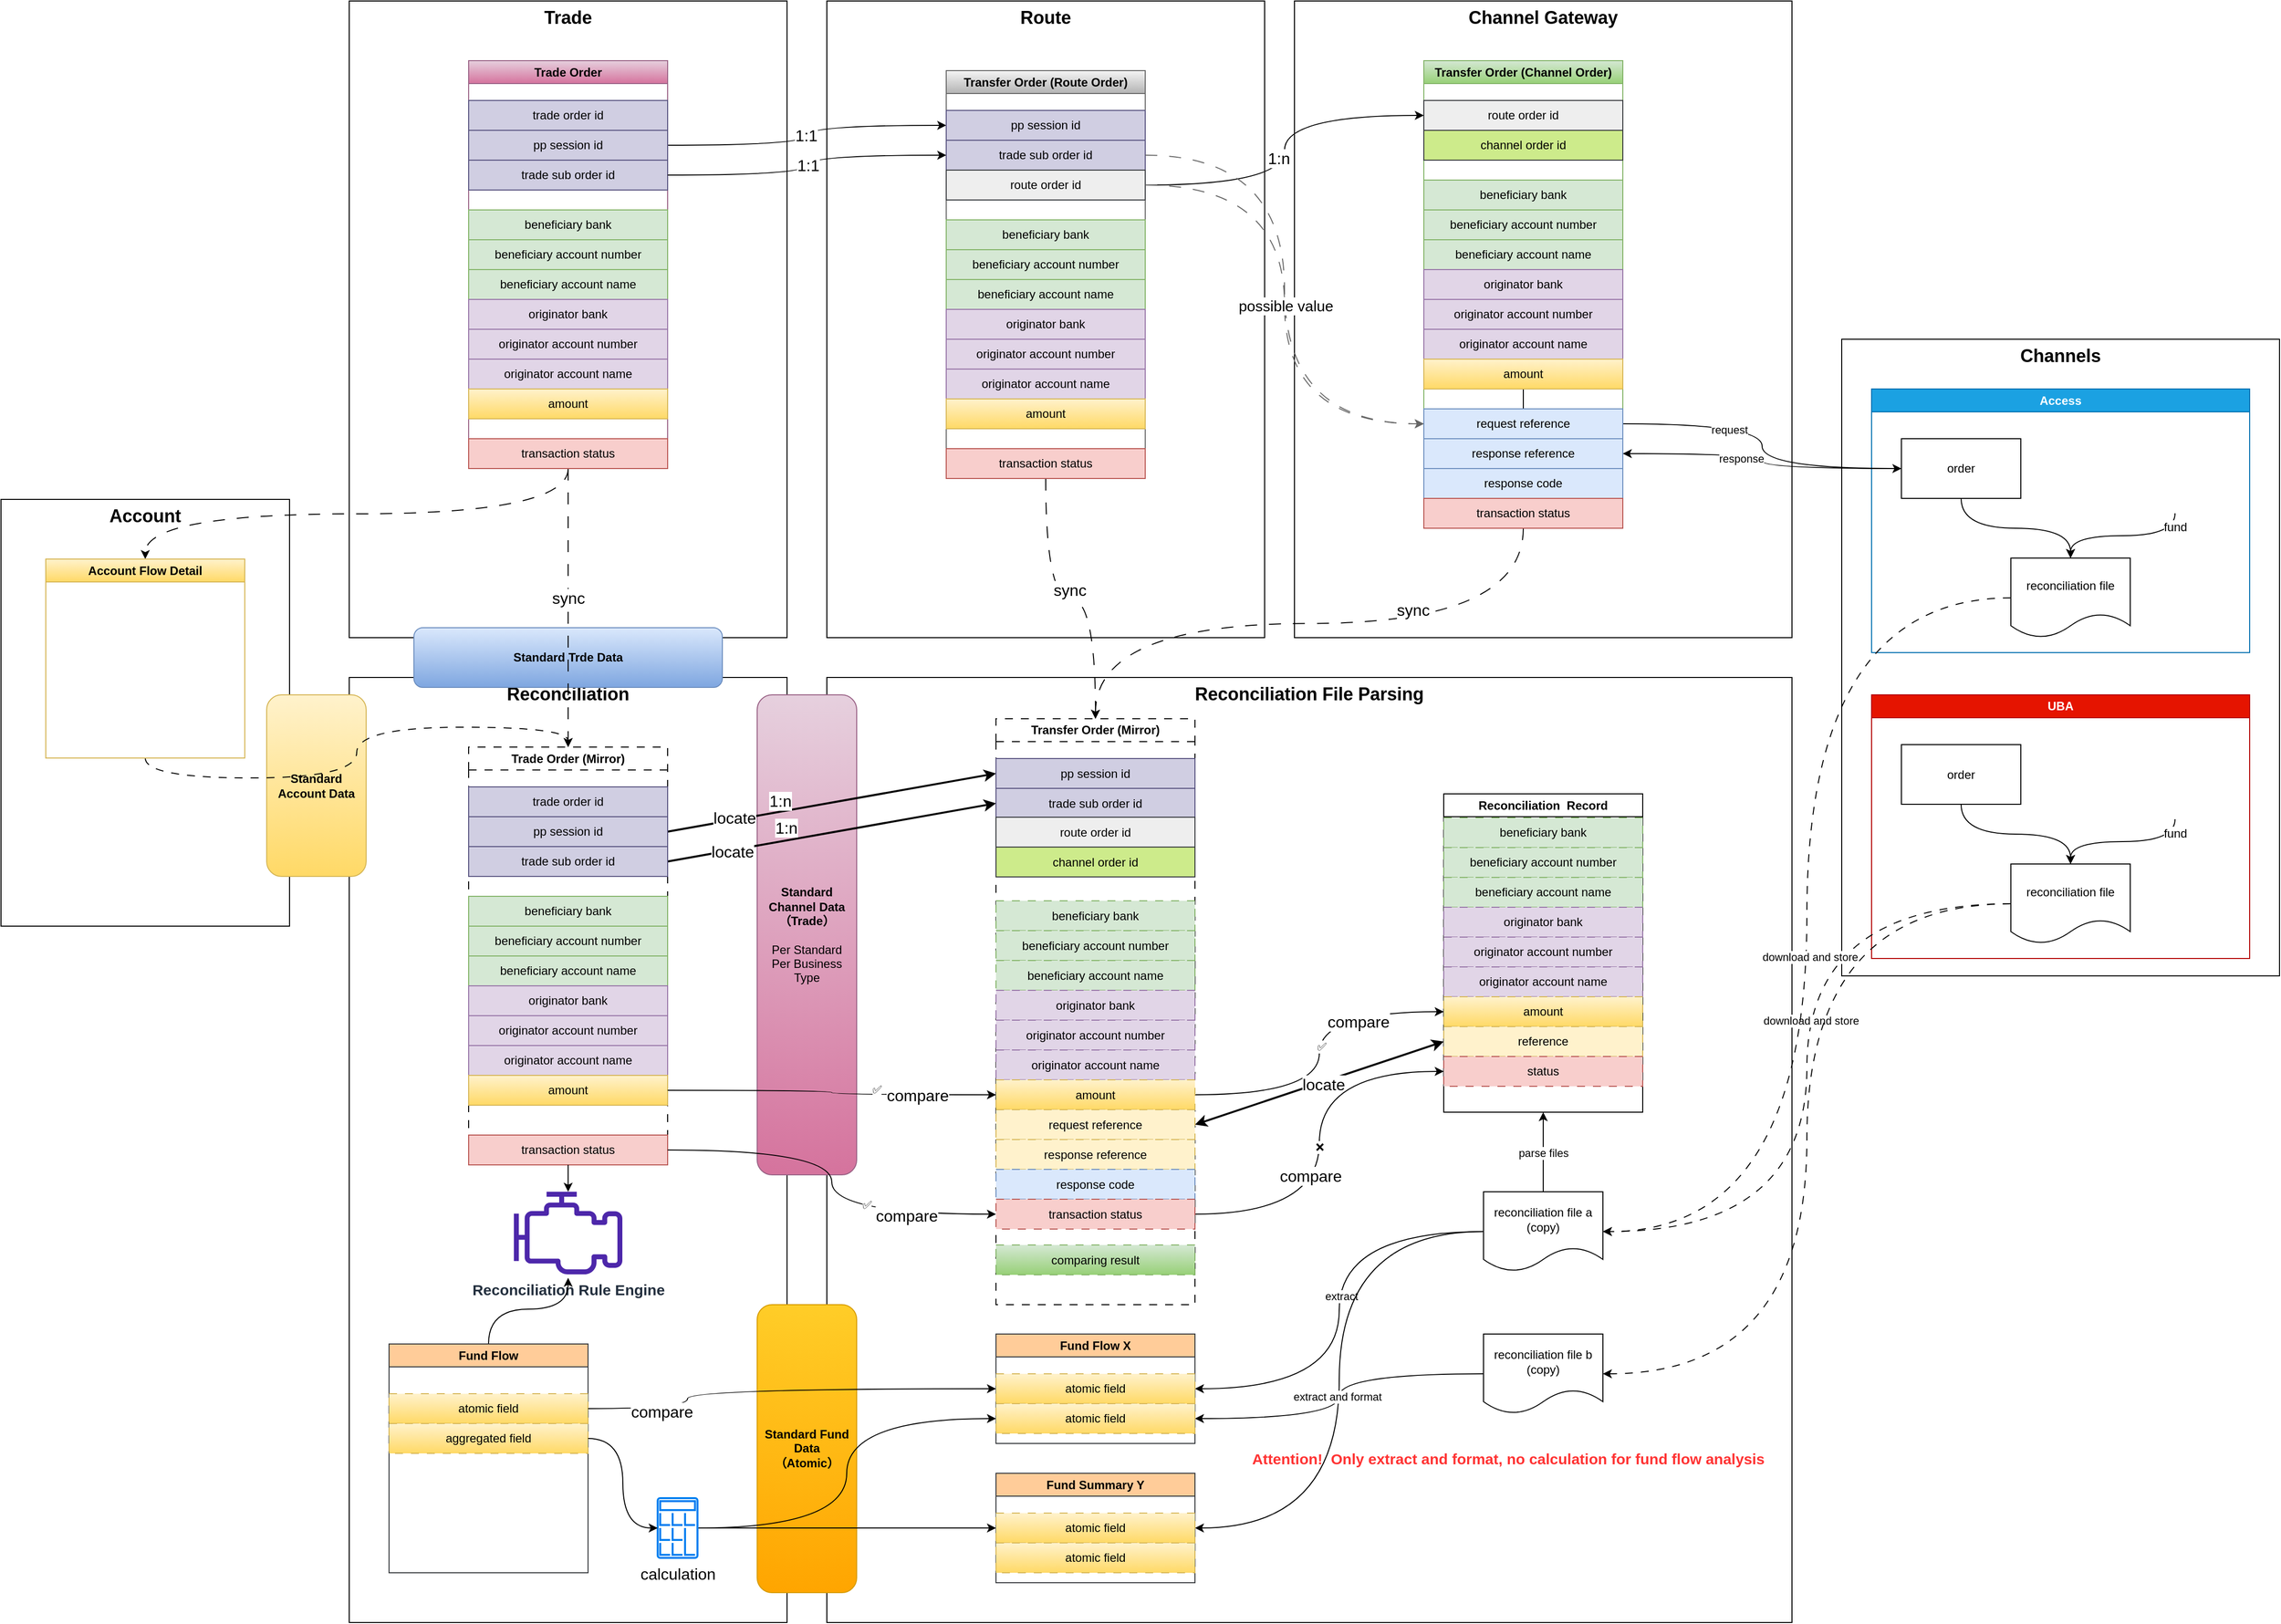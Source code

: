 <mxfile version="21.6.9" type="github">
  <diagram name="第 1 页" id="IDC6OgUZG76HqQoy6pAl">
    <mxGraphModel dx="2133" dy="864" grid="1" gridSize="10" guides="1" tooltips="1" connect="1" arrows="1" fold="1" page="1" pageScale="1" pageWidth="827" pageHeight="1169" math="0" shadow="0">
      <root>
        <mxCell id="0" />
        <mxCell id="1" parent="0" />
        <mxCell id="8EhN2QBnAJq9SpPhxFZ0-15" value="Reconciliation" style="rounded=0;whiteSpace=wrap;html=1;align=center;verticalAlign=top;fontSize=18;fontStyle=1" parent="1" vertex="1">
          <mxGeometry x="-430" y="720" width="440" height="950" as="geometry" />
        </mxCell>
        <mxCell id="8EhN2QBnAJq9SpPhxFZ0-11" value="&lt;div style=&quot;text-align: left; font-size: 18px;&quot;&gt;&lt;span style=&quot;background-color: initial; font-size: 18px;&quot;&gt;Reconciliation File Parsing&lt;/span&gt;&lt;/div&gt;" style="rounded=0;whiteSpace=wrap;html=1;align=center;verticalAlign=top;fontStyle=1;fontSize=18;" parent="1" vertex="1">
          <mxGeometry x="50" y="720" width="970" height="950" as="geometry" />
        </mxCell>
        <mxCell id="6gVN2SOM8mbUTCLRi7c8-28" value="&lt;b&gt;Standard Fund Data&lt;br&gt;（Atomic）&lt;/b&gt;" style="rounded=1;whiteSpace=wrap;html=1;fillColor=#ffcd28;gradientColor=#ffa500;strokeColor=#d79b00;" vertex="1" parent="1">
          <mxGeometry x="-20" y="1350.5" width="100" height="289.5" as="geometry" />
        </mxCell>
        <mxCell id="6gVN2SOM8mbUTCLRi7c8-2" value="Account" style="rounded=0;whiteSpace=wrap;html=1;verticalAlign=top;fontSize=18;fontStyle=1" vertex="1" parent="1">
          <mxGeometry x="-780" y="541" width="290" height="429" as="geometry" />
        </mxCell>
        <mxCell id="6gVN2SOM8mbUTCLRi7c8-9" value="Standard Account Data" style="rounded=1;whiteSpace=wrap;html=1;fillColor=#fff2cc;gradientColor=#ffd966;strokeColor=#d6b656;fontStyle=1" vertex="1" parent="1">
          <mxGeometry x="-513" y="737.5" width="100" height="182.5" as="geometry" />
        </mxCell>
        <mxCell id="8EhN2QBnAJq9SpPhxFZ0-1" value="Trade" style="rounded=0;whiteSpace=wrap;html=1;align=center;verticalAlign=top;fontStyle=1;fontSize=18;" parent="1" vertex="1">
          <mxGeometry x="-430" y="40" width="440" height="640" as="geometry" />
        </mxCell>
        <mxCell id="6gVN2SOM8mbUTCLRi7c8-6" value="Standard Trde Data" style="rounded=1;whiteSpace=wrap;html=1;fillColor=#dae8fc;gradientColor=#7ea6e0;strokeColor=#6c8ebf;fontStyle=1" vertex="1" parent="1">
          <mxGeometry x="-365" y="670" width="310" height="60" as="geometry" />
        </mxCell>
        <mxCell id="6gVN2SOM8mbUTCLRi7c8-5" value="&lt;b&gt;Standard Channel Data&lt;br&gt;（Trade）&lt;br&gt;&lt;/b&gt;&lt;br&gt;Per Standard &lt;br&gt;Per Business Type" style="rounded=1;whiteSpace=wrap;html=1;fillColor=#e6d0de;strokeColor=#996185;gradientColor=#d5739d;" vertex="1" parent="1">
          <mxGeometry x="-20" y="737.5" width="100" height="482.5" as="geometry" />
        </mxCell>
        <mxCell id="mXisu1iTDLMtMhRkeNwS-14" value="Route" style="rounded=0;whiteSpace=wrap;html=1;align=center;verticalAlign=top;fontStyle=1;fontSize=18;" parent="1" vertex="1">
          <mxGeometry x="50" y="40" width="440" height="640" as="geometry" />
        </mxCell>
        <mxCell id="8EhN2QBnAJq9SpPhxFZ0-2" value="Channel Gateway" style="rounded=0;whiteSpace=wrap;html=1;align=center;verticalAlign=top;fontStyle=1;fontSize=18;" parent="1" vertex="1">
          <mxGeometry x="520" y="40" width="500" height="640" as="geometry" />
        </mxCell>
        <mxCell id="8EhN2QBnAJq9SpPhxFZ0-3" value="Channels" style="rounded=0;whiteSpace=wrap;html=1;align=center;verticalAlign=top;fontSize=18;fontStyle=1" parent="1" vertex="1">
          <mxGeometry x="1070" y="380" width="440" height="640" as="geometry" />
        </mxCell>
        <mxCell id="8EhN2QBnAJq9SpPhxFZ0-19" value="Transfer Order (Channel Order)" style="swimlane;whiteSpace=wrap;html=1;fillColor=#d5e8d4;gradientColor=#97d077;strokeColor=#82b366;" parent="1" vertex="1">
          <mxGeometry x="650" y="100" width="200" height="470" as="geometry" />
        </mxCell>
        <mxCell id="mXisu1iTDLMtMhRkeNwS-12" value="channel order id" style="rounded=0;whiteSpace=wrap;html=1;fillColor=#cdeb8b;strokeColor=#36393d;container=0;" parent="8EhN2QBnAJq9SpPhxFZ0-19" vertex="1">
          <mxGeometry y="70" width="200" height="30" as="geometry" />
        </mxCell>
        <mxCell id="8EhN2QBnAJq9SpPhxFZ0-20" value="Access" style="swimlane;whiteSpace=wrap;html=1;fillColor=#1ba1e2;fontColor=#ffffff;strokeColor=#006EAF;" parent="1" vertex="1">
          <mxGeometry x="1100" y="430" width="380" height="265" as="geometry" />
        </mxCell>
        <mxCell id="8EhN2QBnAJq9SpPhxFZ0-21" value="reconciliation file" style="shape=document;whiteSpace=wrap;html=1;boundedLbl=1;" parent="8EhN2QBnAJq9SpPhxFZ0-20" vertex="1">
          <mxGeometry x="140" y="170" width="120" height="80" as="geometry" />
        </mxCell>
        <mxCell id="8EhN2QBnAJq9SpPhxFZ0-22" style="edgeStyle=orthogonalEdgeStyle;rounded=0;orthogonalLoop=1;jettySize=auto;html=1;entryX=0.5;entryY=0;entryDx=0;entryDy=0;curved=1;" parent="8EhN2QBnAJq9SpPhxFZ0-20" source="8EhN2QBnAJq9SpPhxFZ0-23" target="8EhN2QBnAJq9SpPhxFZ0-21" edge="1">
          <mxGeometry relative="1" as="geometry" />
        </mxCell>
        <mxCell id="8EhN2QBnAJq9SpPhxFZ0-23" value="order" style="rounded=0;whiteSpace=wrap;html=1;" parent="8EhN2QBnAJq9SpPhxFZ0-20" vertex="1">
          <mxGeometry x="30" y="50" width="120" height="60" as="geometry" />
        </mxCell>
        <mxCell id="8EhN2QBnAJq9SpPhxFZ0-24" style="edgeStyle=orthogonalEdgeStyle;rounded=0;orthogonalLoop=1;jettySize=auto;html=1;entryX=0.5;entryY=0;entryDx=0;entryDy=0;curved=1;exitX=0.5;exitY=1;exitDx=0;exitDy=0;" parent="8EhN2QBnAJq9SpPhxFZ0-20" source="8EhN2QBnAJq9SpPhxFZ0-25" target="8EhN2QBnAJq9SpPhxFZ0-21" edge="1">
          <mxGeometry relative="1" as="geometry" />
        </mxCell>
        <mxCell id="8EhN2QBnAJq9SpPhxFZ0-25" value="fund" style="shape=image;html=1;verticalAlign=top;verticalLabelPosition=bottom;labelBackgroundColor=#ffffff;imageAspect=0;aspect=fixed;image=https://cdn4.iconfinder.com/data/icons/online-marketing-hand-drawn-vol-1/52/coin__dollar__money__payment__finance__fund__cash-128.png" parent="8EhN2QBnAJq9SpPhxFZ0-20" vertex="1">
          <mxGeometry x="260" y="35" width="90" height="90" as="geometry" />
        </mxCell>
        <mxCell id="8EhN2QBnAJq9SpPhxFZ0-26" value="UBA" style="swimlane;whiteSpace=wrap;html=1;fillColor=#e51400;fontColor=#ffffff;strokeColor=#B20000;" parent="1" vertex="1">
          <mxGeometry x="1100" y="737.5" width="380" height="265" as="geometry" />
        </mxCell>
        <mxCell id="8EhN2QBnAJq9SpPhxFZ0-27" value="reconciliation file" style="shape=document;whiteSpace=wrap;html=1;boundedLbl=1;" parent="8EhN2QBnAJq9SpPhxFZ0-26" vertex="1">
          <mxGeometry x="140" y="170" width="120" height="80" as="geometry" />
        </mxCell>
        <mxCell id="8EhN2QBnAJq9SpPhxFZ0-28" style="edgeStyle=orthogonalEdgeStyle;rounded=0;orthogonalLoop=1;jettySize=auto;html=1;entryX=0.5;entryY=0;entryDx=0;entryDy=0;curved=1;" parent="8EhN2QBnAJq9SpPhxFZ0-26" source="8EhN2QBnAJq9SpPhxFZ0-29" target="8EhN2QBnAJq9SpPhxFZ0-27" edge="1">
          <mxGeometry relative="1" as="geometry" />
        </mxCell>
        <mxCell id="8EhN2QBnAJq9SpPhxFZ0-29" value="order" style="rounded=0;whiteSpace=wrap;html=1;" parent="8EhN2QBnAJq9SpPhxFZ0-26" vertex="1">
          <mxGeometry x="30" y="50" width="120" height="60" as="geometry" />
        </mxCell>
        <mxCell id="8EhN2QBnAJq9SpPhxFZ0-30" style="edgeStyle=orthogonalEdgeStyle;rounded=0;orthogonalLoop=1;jettySize=auto;html=1;entryX=0.5;entryY=0;entryDx=0;entryDy=0;curved=1;exitX=0.5;exitY=1;exitDx=0;exitDy=0;" parent="8EhN2QBnAJq9SpPhxFZ0-26" source="8EhN2QBnAJq9SpPhxFZ0-31" target="8EhN2QBnAJq9SpPhxFZ0-27" edge="1">
          <mxGeometry relative="1" as="geometry" />
        </mxCell>
        <mxCell id="8EhN2QBnAJq9SpPhxFZ0-31" value="fund" style="shape=image;html=1;verticalAlign=top;verticalLabelPosition=bottom;labelBackgroundColor=#ffffff;imageAspect=0;aspect=fixed;image=https://cdn4.iconfinder.com/data/icons/online-marketing-hand-drawn-vol-1/52/coin__dollar__money__payment__finance__fund__cash-128.png" parent="8EhN2QBnAJq9SpPhxFZ0-26" vertex="1">
          <mxGeometry x="260" y="35" width="90" height="90" as="geometry" />
        </mxCell>
        <mxCell id="8EhN2QBnAJq9SpPhxFZ0-40" value="Transfer Order (Mirror)" style="swimlane;whiteSpace=wrap;html=1;dashed=1;dashPattern=8 8;" parent="1" vertex="1">
          <mxGeometry x="220" y="761.5" width="200" height="589" as="geometry" />
        </mxCell>
        <mxCell id="mXisu1iTDLMtMhRkeNwS-45" value="trade sub order id" style="rounded=0;whiteSpace=wrap;html=1;fillColor=#d0cee2;strokeColor=#56517e;container=0;" parent="8EhN2QBnAJq9SpPhxFZ0-40" vertex="1">
          <mxGeometry y="70" width="200" height="30" as="geometry" />
        </mxCell>
        <mxCell id="mXisu1iTDLMtMhRkeNwS-46" value="pp session id" style="rounded=0;whiteSpace=wrap;html=1;fillColor=#d0cee2;strokeColor=#56517e;container=0;" parent="8EhN2QBnAJq9SpPhxFZ0-40" vertex="1">
          <mxGeometry y="40" width="200" height="30" as="geometry" />
        </mxCell>
        <mxCell id="8EhN2QBnAJq9SpPhxFZ0-41" style="rounded=0;orthogonalLoop=1;jettySize=auto;html=1;entryX=0.5;entryY=0;entryDx=0;entryDy=0;dashed=1;dashPattern=12 12;strokeWidth=1;exitX=0.5;exitY=1;exitDx=0;exitDy=0;edgeStyle=orthogonalEdgeStyle;curved=1;" parent="1" source="8EhN2QBnAJq9SpPhxFZ0-19" target="8EhN2QBnAJq9SpPhxFZ0-40" edge="1">
          <mxGeometry relative="1" as="geometry" />
        </mxCell>
        <mxCell id="8EhN2QBnAJq9SpPhxFZ0-42" value="sync" style="edgeLabel;html=1;align=center;verticalAlign=middle;resizable=0;points=[];fontSize=16;" parent="8EhN2QBnAJq9SpPhxFZ0-41" vertex="1" connectable="0">
          <mxGeometry x="-0.333" y="-14" relative="1" as="geometry">
            <mxPoint as="offset" />
          </mxGeometry>
        </mxCell>
        <mxCell id="8EhN2QBnAJq9SpPhxFZ0-44" value="Reconciliation&amp;nbsp; Record" style="swimlane;whiteSpace=wrap;html=1;" parent="1" vertex="1">
          <mxGeometry x="670" y="837" width="200" height="320" as="geometry" />
        </mxCell>
        <mxCell id="exneHYosglLth6qOWhdi-8" style="edgeStyle=orthogonalEdgeStyle;rounded=0;orthogonalLoop=1;jettySize=auto;html=1;entryX=0.5;entryY=1;entryDx=0;entryDy=0;" parent="1" source="8EhN2QBnAJq9SpPhxFZ0-55" target="8EhN2QBnAJq9SpPhxFZ0-44" edge="1">
          <mxGeometry relative="1" as="geometry" />
        </mxCell>
        <mxCell id="exneHYosglLth6qOWhdi-9" value="parse files" style="edgeLabel;html=1;align=center;verticalAlign=middle;resizable=0;points=[];" parent="exneHYosglLth6qOWhdi-8" vertex="1" connectable="0">
          <mxGeometry x="-0.025" relative="1" as="geometry">
            <mxPoint as="offset" />
          </mxGeometry>
        </mxCell>
        <mxCell id="6gVN2SOM8mbUTCLRi7c8-20" style="edgeStyle=orthogonalEdgeStyle;rounded=0;orthogonalLoop=1;jettySize=auto;html=1;entryX=1;entryY=0.5;entryDx=0;entryDy=0;curved=1;" edge="1" parent="1" source="8EhN2QBnAJq9SpPhxFZ0-55" target="6gVN2SOM8mbUTCLRi7c8-15">
          <mxGeometry relative="1" as="geometry" />
        </mxCell>
        <mxCell id="6gVN2SOM8mbUTCLRi7c8-23" value="extract" style="edgeLabel;html=1;align=center;verticalAlign=middle;resizable=0;points=[];" vertex="1" connectable="0" parent="6gVN2SOM8mbUTCLRi7c8-20">
          <mxGeometry x="-0.062" y="2" relative="1" as="geometry">
            <mxPoint as="offset" />
          </mxGeometry>
        </mxCell>
        <mxCell id="6gVN2SOM8mbUTCLRi7c8-26" style="edgeStyle=orthogonalEdgeStyle;rounded=0;orthogonalLoop=1;jettySize=auto;html=1;entryX=1;entryY=0.5;entryDx=0;entryDy=0;curved=1;" edge="1" parent="1" source="8EhN2QBnAJq9SpPhxFZ0-55" target="6gVN2SOM8mbUTCLRi7c8-17">
          <mxGeometry relative="1" as="geometry" />
        </mxCell>
        <mxCell id="8EhN2QBnAJq9SpPhxFZ0-55" value="reconciliation file a (copy)" style="shape=document;whiteSpace=wrap;html=1;boundedLbl=1;" parent="1" vertex="1">
          <mxGeometry x="710" y="1237" width="120" height="80" as="geometry" />
        </mxCell>
        <mxCell id="8EhN2QBnAJq9SpPhxFZ0-56" style="rounded=0;orthogonalLoop=1;jettySize=auto;html=1;entryX=1;entryY=0.5;entryDx=0;entryDy=0;dashed=1;dashPattern=8 8;edgeStyle=orthogonalEdgeStyle;curved=1;" parent="1" source="8EhN2QBnAJq9SpPhxFZ0-27" target="8EhN2QBnAJq9SpPhxFZ0-55" edge="1">
          <mxGeometry relative="1" as="geometry" />
        </mxCell>
        <mxCell id="mXisu1iTDLMtMhRkeNwS-3" value="download and store" style="edgeLabel;html=1;align=center;verticalAlign=middle;resizable=0;points=[];" parent="8EhN2QBnAJq9SpPhxFZ0-56" vertex="1" connectable="0">
          <mxGeometry x="-0.132" y="4" relative="1" as="geometry">
            <mxPoint y="1" as="offset" />
          </mxGeometry>
        </mxCell>
        <mxCell id="8EhN2QBnAJq9SpPhxFZ0-47" value="beneficiary bank" style="rounded=0;whiteSpace=wrap;html=1;fillColor=#d5e8d4;strokeColor=#82b366;dashed=1;dashPattern=8 8;" parent="1" vertex="1">
          <mxGeometry x="220" y="944.5" width="200" height="30" as="geometry" />
        </mxCell>
        <mxCell id="8EhN2QBnAJq9SpPhxFZ0-48" value="beneficiary account number" style="rounded=0;whiteSpace=wrap;html=1;fillColor=#d5e8d4;strokeColor=#82b366;dashed=1;dashPattern=8 8;" parent="1" vertex="1">
          <mxGeometry x="220" y="974.5" width="200" height="30" as="geometry" />
        </mxCell>
        <mxCell id="8EhN2QBnAJq9SpPhxFZ0-49" value="beneficiary account name" style="rounded=0;whiteSpace=wrap;html=1;fillColor=#d5e8d4;strokeColor=#82b366;dashed=1;dashPattern=8 8;" parent="1" vertex="1">
          <mxGeometry x="220" y="1004.5" width="200" height="30" as="geometry" />
        </mxCell>
        <mxCell id="8EhN2QBnAJq9SpPhxFZ0-50" value="originator bank" style="rounded=0;whiteSpace=wrap;html=1;fillColor=#e1d5e7;strokeColor=#9673a6;dashed=1;dashPattern=8 8;" parent="1" vertex="1">
          <mxGeometry x="220" y="1034.5" width="200" height="30" as="geometry" />
        </mxCell>
        <mxCell id="8EhN2QBnAJq9SpPhxFZ0-51" value="originator account number" style="rounded=0;whiteSpace=wrap;html=1;fillColor=#e1d5e7;strokeColor=#9673a6;dashed=1;dashPattern=8 8;" parent="1" vertex="1">
          <mxGeometry x="220" y="1064.5" width="200" height="30" as="geometry" />
        </mxCell>
        <mxCell id="8EhN2QBnAJq9SpPhxFZ0-52" value="originator account name" style="rounded=0;whiteSpace=wrap;html=1;fillColor=#e1d5e7;strokeColor=#9673a6;dashed=1;dashPattern=8 8;" parent="1" vertex="1">
          <mxGeometry x="220" y="1094.5" width="200" height="30" as="geometry" />
        </mxCell>
        <mxCell id="exneHYosglLth6qOWhdi-19" style="edgeStyle=orthogonalEdgeStyle;rounded=0;orthogonalLoop=1;jettySize=auto;html=1;entryX=0;entryY=0.5;entryDx=0;entryDy=0;curved=1;" parent="1" source="8EhN2QBnAJq9SpPhxFZ0-53" target="exneHYosglLth6qOWhdi-16" edge="1">
          <mxGeometry relative="1" as="geometry" />
        </mxCell>
        <mxCell id="exneHYosglLth6qOWhdi-20" value="✅" style="edgeLabel;html=1;align=center;verticalAlign=middle;resizable=0;points=[];" parent="exneHYosglLth6qOWhdi-19" vertex="1" connectable="0">
          <mxGeometry x="0.04" y="-2" relative="1" as="geometry">
            <mxPoint as="offset" />
          </mxGeometry>
        </mxCell>
        <mxCell id="mXisu1iTDLMtMhRkeNwS-75" value="&lt;font style=&quot;font-size: 16px;&quot;&gt;compare&lt;/font&gt;" style="edgeLabel;html=1;align=center;verticalAlign=middle;resizable=0;points=[];" parent="exneHYosglLth6qOWhdi-19" vertex="1" connectable="0">
          <mxGeometry x="0.484" y="-9" relative="1" as="geometry">
            <mxPoint y="1" as="offset" />
          </mxGeometry>
        </mxCell>
        <mxCell id="8EhN2QBnAJq9SpPhxFZ0-53" value="amount" style="rounded=0;whiteSpace=wrap;html=1;dashed=1;dashPattern=8 8;fillColor=#fff2cc;gradientColor=#ffd966;strokeColor=#d6b656;" parent="1" vertex="1">
          <mxGeometry x="220" y="1124.5" width="200" height="30" as="geometry" />
        </mxCell>
        <mxCell id="mXisu1iTDLMtMhRkeNwS-72" style="rounded=0;orthogonalLoop=1;jettySize=auto;html=1;entryX=0;entryY=0.5;entryDx=0;entryDy=0;exitX=1;exitY=0.5;exitDx=0;exitDy=0;startArrow=classic;startFill=1;strokeWidth=2;" parent="1" source="8EhN2QBnAJq9SpPhxFZ0-54" target="exneHYosglLth6qOWhdi-17" edge="1">
          <mxGeometry relative="1" as="geometry" />
        </mxCell>
        <mxCell id="mXisu1iTDLMtMhRkeNwS-73" value="&lt;font style=&quot;font-size: 16px;&quot;&gt;locate&lt;/font&gt;" style="edgeLabel;html=1;align=center;verticalAlign=middle;resizable=0;points=[];" parent="mXisu1iTDLMtMhRkeNwS-72" vertex="1" connectable="0">
          <mxGeometry x="0.026" y="-2" relative="1" as="geometry">
            <mxPoint as="offset" />
          </mxGeometry>
        </mxCell>
        <mxCell id="8EhN2QBnAJq9SpPhxFZ0-54" value="request reference" style="rounded=0;whiteSpace=wrap;html=1;fillColor=#fff2cc;strokeColor=#d6b656;dashed=1;dashPattern=8 8;" parent="1" vertex="1">
          <mxGeometry x="220" y="1154.5" width="200" height="30" as="geometry" />
        </mxCell>
        <mxCell id="exneHYosglLth6qOWhdi-4" value="response reference" style="rounded=0;whiteSpace=wrap;html=1;fillColor=#fff2cc;strokeColor=#d6b656;dashed=1;dashPattern=8 8;" parent="1" vertex="1">
          <mxGeometry x="220" y="1184.5" width="200" height="30" as="geometry" />
        </mxCell>
        <mxCell id="exneHYosglLth6qOWhdi-5" value="response code" style="rounded=0;whiteSpace=wrap;html=1;fillColor=#dae8fc;strokeColor=#6c8ebf;dashed=1;dashPattern=8 8;" parent="1" vertex="1">
          <mxGeometry x="220" y="1214.5" width="200" height="30" as="geometry" />
        </mxCell>
        <mxCell id="8EhN2QBnAJq9SpPhxFZ0-32" value="beneficiary bank" style="rounded=0;whiteSpace=wrap;html=1;fillColor=#d5e8d4;strokeColor=#82b366;container=0;" parent="1" vertex="1">
          <mxGeometry x="650" y="220" width="200" height="30" as="geometry" />
        </mxCell>
        <mxCell id="8EhN2QBnAJq9SpPhxFZ0-33" value="beneficiary account number" style="rounded=0;whiteSpace=wrap;html=1;fillColor=#d5e8d4;strokeColor=#82b366;" parent="1" vertex="1">
          <mxGeometry x="650" y="250" width="200" height="30" as="geometry" />
        </mxCell>
        <mxCell id="8EhN2QBnAJq9SpPhxFZ0-34" value="beneficiary account name" style="rounded=0;whiteSpace=wrap;html=1;fillColor=#d5e8d4;strokeColor=#82b366;" parent="1" vertex="1">
          <mxGeometry x="650" y="280" width="200" height="30" as="geometry" />
        </mxCell>
        <mxCell id="8EhN2QBnAJq9SpPhxFZ0-35" value="originator bank" style="rounded=0;whiteSpace=wrap;html=1;fillColor=#e1d5e7;strokeColor=#9673a6;" parent="1" vertex="1">
          <mxGeometry x="650" y="310" width="200" height="30" as="geometry" />
        </mxCell>
        <mxCell id="8EhN2QBnAJq9SpPhxFZ0-36" value="originator account number" style="rounded=0;whiteSpace=wrap;html=1;fillColor=#e1d5e7;strokeColor=#9673a6;" parent="1" vertex="1">
          <mxGeometry x="650" y="340" width="200" height="30" as="geometry" />
        </mxCell>
        <mxCell id="8EhN2QBnAJq9SpPhxFZ0-37" value="originator account name" style="rounded=0;whiteSpace=wrap;html=1;fillColor=#e1d5e7;strokeColor=#9673a6;" parent="1" vertex="1">
          <mxGeometry x="650" y="370" width="200" height="30" as="geometry" />
        </mxCell>
        <mxCell id="6gVN2SOM8mbUTCLRi7c8-1" value="" style="edgeStyle=orthogonalEdgeStyle;rounded=0;orthogonalLoop=1;jettySize=auto;html=1;" edge="1" parent="1" source="8EhN2QBnAJq9SpPhxFZ0-38" target="exneHYosglLth6qOWhdi-6">
          <mxGeometry relative="1" as="geometry" />
        </mxCell>
        <mxCell id="8EhN2QBnAJq9SpPhxFZ0-38" value="amount" style="rounded=0;whiteSpace=wrap;html=1;fillColor=#fff2cc;gradientColor=#ffd966;strokeColor=#d6b656;" parent="1" vertex="1">
          <mxGeometry x="650" y="400" width="200" height="30" as="geometry" />
        </mxCell>
        <mxCell id="mXisu1iTDLMtMhRkeNwS-35" style="edgeStyle=orthogonalEdgeStyle;rounded=0;orthogonalLoop=1;jettySize=auto;html=1;entryX=0;entryY=0.5;entryDx=0;entryDy=0;curved=1;" parent="1" source="8EhN2QBnAJq9SpPhxFZ0-39" target="8EhN2QBnAJq9SpPhxFZ0-23" edge="1">
          <mxGeometry relative="1" as="geometry" />
        </mxCell>
        <mxCell id="mXisu1iTDLMtMhRkeNwS-37" value="request" style="edgeLabel;html=1;align=center;verticalAlign=middle;resizable=0;points=[];" parent="mXisu1iTDLMtMhRkeNwS-35" vertex="1" connectable="0">
          <mxGeometry x="-0.342" y="-6" relative="1" as="geometry">
            <mxPoint as="offset" />
          </mxGeometry>
        </mxCell>
        <mxCell id="8EhN2QBnAJq9SpPhxFZ0-39" value="request reference" style="rounded=0;whiteSpace=wrap;html=1;fillColor=#dae8fc;strokeColor=#6c8ebf;" parent="1" vertex="1">
          <mxGeometry x="650" y="450" width="200" height="30" as="geometry" />
        </mxCell>
        <mxCell id="exneHYosglLth6qOWhdi-1" value="response code" style="rounded=0;whiteSpace=wrap;html=1;fillColor=#dae8fc;strokeColor=#6c8ebf;" parent="1" vertex="1">
          <mxGeometry x="650" y="510" width="200" height="30" as="geometry" />
        </mxCell>
        <mxCell id="exneHYosglLth6qOWhdi-2" value="response reference" style="rounded=0;whiteSpace=wrap;html=1;fillColor=#dae8fc;strokeColor=#6c8ebf;" parent="1" vertex="1">
          <mxGeometry x="650" y="480" width="200" height="30" as="geometry" />
        </mxCell>
        <mxCell id="exneHYosglLth6qOWhdi-6" value="transaction status" style="rounded=0;whiteSpace=wrap;html=1;fillColor=#f8cecc;strokeColor=#b85450;" parent="1" vertex="1">
          <mxGeometry x="650" y="540" width="200" height="30" as="geometry" />
        </mxCell>
        <mxCell id="exneHYosglLth6qOWhdi-21" style="edgeStyle=orthogonalEdgeStyle;rounded=0;orthogonalLoop=1;jettySize=auto;html=1;entryX=0;entryY=0.5;entryDx=0;entryDy=0;curved=1;" parent="1" source="exneHYosglLth6qOWhdi-7" target="exneHYosglLth6qOWhdi-18" edge="1">
          <mxGeometry relative="1" as="geometry" />
        </mxCell>
        <mxCell id="exneHYosglLth6qOWhdi-22" value="❌" style="edgeLabel;html=1;align=center;verticalAlign=middle;resizable=0;points=[];" parent="exneHYosglLth6qOWhdi-21" vertex="1" connectable="0">
          <mxGeometry x="-0.018" relative="1" as="geometry">
            <mxPoint as="offset" />
          </mxGeometry>
        </mxCell>
        <mxCell id="mXisu1iTDLMtMhRkeNwS-74" value="&lt;font style=&quot;font-size: 16px;&quot;&gt;compare&lt;/font&gt;" style="edgeLabel;html=1;align=center;verticalAlign=middle;resizable=0;points=[];" parent="exneHYosglLth6qOWhdi-21" vertex="1" connectable="0">
          <mxGeometry x="-0.167" y="9" relative="1" as="geometry">
            <mxPoint as="offset" />
          </mxGeometry>
        </mxCell>
        <mxCell id="exneHYosglLth6qOWhdi-7" value="transaction status" style="rounded=0;whiteSpace=wrap;html=1;fillColor=#f8cecc;strokeColor=#b85450;dashed=1;dashPattern=8 8;" parent="1" vertex="1">
          <mxGeometry x="220" y="1244.5" width="200" height="30" as="geometry" />
        </mxCell>
        <mxCell id="exneHYosglLth6qOWhdi-10" value="beneficiary bank" style="rounded=0;whiteSpace=wrap;html=1;fillColor=#d5e8d4;strokeColor=#82b366;dashed=1;dashPattern=8 8;" parent="1" vertex="1">
          <mxGeometry x="670" y="861" width="200" height="30" as="geometry" />
        </mxCell>
        <mxCell id="exneHYosglLth6qOWhdi-11" value="beneficiary account number" style="rounded=0;whiteSpace=wrap;html=1;fillColor=#d5e8d4;strokeColor=#82b366;dashed=1;dashPattern=8 8;" parent="1" vertex="1">
          <mxGeometry x="670" y="891" width="200" height="30" as="geometry" />
        </mxCell>
        <mxCell id="exneHYosglLth6qOWhdi-12" value="beneficiary account name" style="rounded=0;whiteSpace=wrap;html=1;fillColor=#d5e8d4;strokeColor=#82b366;dashed=1;dashPattern=8 8;" parent="1" vertex="1">
          <mxGeometry x="670" y="921" width="200" height="30" as="geometry" />
        </mxCell>
        <mxCell id="exneHYosglLth6qOWhdi-13" value="originator bank" style="rounded=0;whiteSpace=wrap;html=1;fillColor=#e1d5e7;strokeColor=#9673a6;dashed=1;dashPattern=8 8;" parent="1" vertex="1">
          <mxGeometry x="670" y="951" width="200" height="30" as="geometry" />
        </mxCell>
        <mxCell id="exneHYosglLth6qOWhdi-14" value="originator account number" style="rounded=0;whiteSpace=wrap;html=1;fillColor=#e1d5e7;strokeColor=#9673a6;dashed=1;dashPattern=8 8;" parent="1" vertex="1">
          <mxGeometry x="670" y="981" width="200" height="30" as="geometry" />
        </mxCell>
        <mxCell id="exneHYosglLth6qOWhdi-15" value="originator account name" style="rounded=0;whiteSpace=wrap;html=1;fillColor=#e1d5e7;strokeColor=#9673a6;dashed=1;dashPattern=8 8;" parent="1" vertex="1">
          <mxGeometry x="670" y="1011" width="200" height="30" as="geometry" />
        </mxCell>
        <mxCell id="exneHYosglLth6qOWhdi-16" value="amount" style="rounded=0;whiteSpace=wrap;html=1;dashed=1;dashPattern=8 8;fillColor=#fff2cc;gradientColor=#ffd966;strokeColor=#d6b656;" parent="1" vertex="1">
          <mxGeometry x="670" y="1041" width="200" height="30" as="geometry" />
        </mxCell>
        <mxCell id="exneHYosglLth6qOWhdi-17" value="reference" style="rounded=0;whiteSpace=wrap;html=1;fillColor=#fff2cc;strokeColor=#d6b656;dashed=1;dashPattern=8 8;" parent="1" vertex="1">
          <mxGeometry x="670" y="1071" width="200" height="30" as="geometry" />
        </mxCell>
        <mxCell id="exneHYosglLth6qOWhdi-18" value="status" style="rounded=0;whiteSpace=wrap;html=1;fillColor=#f8cecc;strokeColor=#b85450;dashed=1;dashPattern=8 8;" parent="1" vertex="1">
          <mxGeometry x="670" y="1101" width="200" height="30" as="geometry" />
        </mxCell>
        <mxCell id="exneHYosglLth6qOWhdi-23" value="comparing result" style="rounded=0;whiteSpace=wrap;html=1;fillColor=#d5e8d4;strokeColor=#82b366;dashed=1;dashPattern=8 8;gradientColor=#97d077;" parent="1" vertex="1">
          <mxGeometry x="220" y="1290.5" width="200" height="30" as="geometry" />
        </mxCell>
        <mxCell id="mXisu1iTDLMtMhRkeNwS-40" style="edgeStyle=orthogonalEdgeStyle;rounded=0;orthogonalLoop=1;jettySize=auto;html=1;entryX=0.5;entryY=0;entryDx=0;entryDy=0;dashed=1;dashPattern=12 12;" parent="1" source="exneHYosglLth6qOWhdi-24" target="mXisu1iTDLMtMhRkeNwS-39" edge="1">
          <mxGeometry relative="1" as="geometry" />
        </mxCell>
        <mxCell id="mXisu1iTDLMtMhRkeNwS-41" value="&lt;font style=&quot;font-size: 16px;&quot;&gt;sync&lt;/font&gt;" style="edgeLabel;html=1;align=center;verticalAlign=middle;resizable=0;points=[];" parent="mXisu1iTDLMtMhRkeNwS-40" vertex="1" connectable="0">
          <mxGeometry x="-0.075" relative="1" as="geometry">
            <mxPoint as="offset" />
          </mxGeometry>
        </mxCell>
        <mxCell id="exneHYosglLth6qOWhdi-24" value="Trade Order" style="swimlane;whiteSpace=wrap;html=1;fillColor=#e6d0de;gradientColor=#d5739d;strokeColor=#996185;" parent="1" vertex="1">
          <mxGeometry x="-310" y="100" width="200" height="410" as="geometry" />
        </mxCell>
        <mxCell id="mXisu1iTDLMtMhRkeNwS-27" value="trade sub order id" style="rounded=0;whiteSpace=wrap;html=1;fillColor=#d0cee2;strokeColor=#56517e;container=0;movable=1;resizable=1;rotatable=1;deletable=1;editable=1;locked=0;connectable=1;" parent="exneHYosglLth6qOWhdi-24" vertex="1">
          <mxGeometry y="100" width="200" height="30" as="geometry" />
        </mxCell>
        <mxCell id="mXisu1iTDLMtMhRkeNwS-1" style="rounded=0;orthogonalLoop=1;jettySize=auto;html=1;entryX=1;entryY=0.5;entryDx=0;entryDy=0;dashed=1;dashPattern=8 8;edgeStyle=orthogonalEdgeStyle;curved=1;" parent="1" source="8EhN2QBnAJq9SpPhxFZ0-21" target="8EhN2QBnAJq9SpPhxFZ0-55" edge="1">
          <mxGeometry relative="1" as="geometry" />
        </mxCell>
        <mxCell id="mXisu1iTDLMtMhRkeNwS-2" value="download and store" style="edgeLabel;html=1;align=center;verticalAlign=middle;resizable=0;points=[];" parent="mXisu1iTDLMtMhRkeNwS-1" vertex="1" connectable="0">
          <mxGeometry x="0.08" y="3" relative="1" as="geometry">
            <mxPoint as="offset" />
          </mxGeometry>
        </mxCell>
        <mxCell id="mXisu1iTDLMtMhRkeNwS-13" value="route order id" style="rounded=0;whiteSpace=wrap;html=1;fillColor=#eeeeee;strokeColor=#36393d;container=0;" parent="1" vertex="1">
          <mxGeometry x="650" y="140" width="200" height="30" as="geometry" />
        </mxCell>
        <mxCell id="mXisu1iTDLMtMhRkeNwS-47" style="edgeStyle=orthogonalEdgeStyle;rounded=0;orthogonalLoop=1;jettySize=auto;html=1;entryX=0.5;entryY=0;entryDx=0;entryDy=0;curved=1;dashed=1;dashPattern=12 12;" parent="1" source="mXisu1iTDLMtMhRkeNwS-15" target="8EhN2QBnAJq9SpPhxFZ0-40" edge="1">
          <mxGeometry relative="1" as="geometry" />
        </mxCell>
        <mxCell id="mXisu1iTDLMtMhRkeNwS-48" value="&lt;font style=&quot;font-size: 16px;&quot;&gt;sync&lt;/font&gt;" style="edgeLabel;html=1;align=center;verticalAlign=middle;resizable=0;points=[];" parent="mXisu1iTDLMtMhRkeNwS-47" vertex="1" connectable="0">
          <mxGeometry x="-0.237" y="24" relative="1" as="geometry">
            <mxPoint y="1" as="offset" />
          </mxGeometry>
        </mxCell>
        <mxCell id="mXisu1iTDLMtMhRkeNwS-15" value="Transfer Order (Route Order)" style="swimlane;whiteSpace=wrap;html=1;fillColor=#f5f5f5;gradientColor=#b3b3b3;strokeColor=#666666;" parent="1" vertex="1">
          <mxGeometry x="170" y="110" width="200" height="410" as="geometry" />
        </mxCell>
        <mxCell id="mXisu1iTDLMtMhRkeNwS-23" value="trade order id" style="rounded=0;whiteSpace=wrap;html=1;fillColor=#d0cee2;strokeColor=#56517e;container=0;movable=1;resizable=1;rotatable=1;deletable=1;editable=1;locked=0;connectable=1;" parent="1" vertex="1">
          <mxGeometry x="-310" y="140" width="200" height="30" as="geometry" />
        </mxCell>
        <mxCell id="mXisu1iTDLMtMhRkeNwS-32" style="edgeStyle=orthogonalEdgeStyle;rounded=0;orthogonalLoop=1;jettySize=auto;html=1;entryX=0;entryY=0.5;entryDx=0;entryDy=0;curved=1;" parent="1" source="mXisu1iTDLMtMhRkeNwS-24" target="mXisu1iTDLMtMhRkeNwS-28" edge="1">
          <mxGeometry relative="1" as="geometry" />
        </mxCell>
        <mxCell id="mXisu1iTDLMtMhRkeNwS-80" value="&lt;font style=&quot;font-size: 16px;&quot;&gt;1:1&lt;/font&gt;" style="edgeLabel;html=1;align=center;verticalAlign=middle;resizable=0;points=[];" parent="mXisu1iTDLMtMhRkeNwS-32" vertex="1" connectable="0">
          <mxGeometry x="0.01" y="1" relative="1" as="geometry">
            <mxPoint y="1" as="offset" />
          </mxGeometry>
        </mxCell>
        <mxCell id="mXisu1iTDLMtMhRkeNwS-24" value="pp session id" style="rounded=0;whiteSpace=wrap;html=1;fillColor=#d0cee2;strokeColor=#56517e;container=0;movable=1;resizable=1;rotatable=1;deletable=1;editable=1;locked=0;connectable=1;" parent="1" vertex="1">
          <mxGeometry x="-310" y="170" width="200" height="30" as="geometry" />
        </mxCell>
        <mxCell id="mXisu1iTDLMtMhRkeNwS-29" value="" style="group" parent="1" vertex="1" connectable="0">
          <mxGeometry x="-310" y="250" width="200" height="210" as="geometry" />
        </mxCell>
        <mxCell id="mXisu1iTDLMtMhRkeNwS-5" value="beneficiary bank" style="rounded=0;whiteSpace=wrap;html=1;fillColor=#d5e8d4;strokeColor=#82b366;container=0;" parent="mXisu1iTDLMtMhRkeNwS-29" vertex="1">
          <mxGeometry width="200" height="30" as="geometry" />
        </mxCell>
        <mxCell id="mXisu1iTDLMtMhRkeNwS-6" value="beneficiary account number" style="rounded=0;whiteSpace=wrap;html=1;fillColor=#d5e8d4;strokeColor=#82b366;" parent="mXisu1iTDLMtMhRkeNwS-29" vertex="1">
          <mxGeometry y="30" width="200" height="30" as="geometry" />
        </mxCell>
        <mxCell id="mXisu1iTDLMtMhRkeNwS-7" value="beneficiary account name" style="rounded=0;whiteSpace=wrap;html=1;fillColor=#d5e8d4;strokeColor=#82b366;" parent="mXisu1iTDLMtMhRkeNwS-29" vertex="1">
          <mxGeometry y="60" width="200" height="30" as="geometry" />
        </mxCell>
        <mxCell id="mXisu1iTDLMtMhRkeNwS-8" value="originator bank" style="rounded=0;whiteSpace=wrap;html=1;fillColor=#e1d5e7;strokeColor=#9673a6;" parent="mXisu1iTDLMtMhRkeNwS-29" vertex="1">
          <mxGeometry y="90" width="200" height="30" as="geometry" />
        </mxCell>
        <mxCell id="mXisu1iTDLMtMhRkeNwS-9" value="originator account number" style="rounded=0;whiteSpace=wrap;html=1;fillColor=#e1d5e7;strokeColor=#9673a6;" parent="mXisu1iTDLMtMhRkeNwS-29" vertex="1">
          <mxGeometry y="120" width="200" height="30" as="geometry" />
        </mxCell>
        <mxCell id="mXisu1iTDLMtMhRkeNwS-10" value="originator account name" style="rounded=0;whiteSpace=wrap;html=1;fillColor=#e1d5e7;strokeColor=#9673a6;" parent="mXisu1iTDLMtMhRkeNwS-29" vertex="1">
          <mxGeometry y="150" width="200" height="30" as="geometry" />
        </mxCell>
        <mxCell id="mXisu1iTDLMtMhRkeNwS-11" value="amount" style="rounded=0;whiteSpace=wrap;html=1;fillColor=#fff2cc;gradientColor=#ffd966;strokeColor=#d6b656;" parent="mXisu1iTDLMtMhRkeNwS-29" vertex="1">
          <mxGeometry y="180" width="200" height="30" as="geometry" />
        </mxCell>
        <mxCell id="mXisu1iTDLMtMhRkeNwS-30" value="" style="group" parent="1" vertex="1" connectable="0">
          <mxGeometry x="170" y="150" width="200" height="90" as="geometry" />
        </mxCell>
        <mxCell id="mXisu1iTDLMtMhRkeNwS-25" value="trade sub order id" style="rounded=0;whiteSpace=wrap;html=1;fillColor=#d0cee2;strokeColor=#56517e;container=0;" parent="mXisu1iTDLMtMhRkeNwS-30" vertex="1">
          <mxGeometry y="30" width="200" height="30" as="geometry" />
        </mxCell>
        <mxCell id="mXisu1iTDLMtMhRkeNwS-26" value="route order id" style="rounded=0;whiteSpace=wrap;html=1;fillColor=#eeeeee;strokeColor=#36393d;container=0;" parent="mXisu1iTDLMtMhRkeNwS-30" vertex="1">
          <mxGeometry y="60" width="200" height="30" as="geometry" />
        </mxCell>
        <mxCell id="mXisu1iTDLMtMhRkeNwS-28" value="pp session id" style="rounded=0;whiteSpace=wrap;html=1;fillColor=#d0cee2;strokeColor=#56517e;container=0;" parent="mXisu1iTDLMtMhRkeNwS-30" vertex="1">
          <mxGeometry width="200" height="30" as="geometry" />
        </mxCell>
        <mxCell id="mXisu1iTDLMtMhRkeNwS-31" value="" style="group" parent="1" vertex="1" connectable="0">
          <mxGeometry x="170" y="260" width="200" height="210" as="geometry" />
        </mxCell>
        <mxCell id="mXisu1iTDLMtMhRkeNwS-16" value="beneficiary bank" style="rounded=0;whiteSpace=wrap;html=1;fillColor=#d5e8d4;strokeColor=#82b366;container=0;" parent="mXisu1iTDLMtMhRkeNwS-31" vertex="1">
          <mxGeometry width="200" height="30" as="geometry" />
        </mxCell>
        <mxCell id="mXisu1iTDLMtMhRkeNwS-17" value="beneficiary account number" style="rounded=0;whiteSpace=wrap;html=1;fillColor=#d5e8d4;strokeColor=#82b366;" parent="mXisu1iTDLMtMhRkeNwS-31" vertex="1">
          <mxGeometry y="30" width="200" height="30" as="geometry" />
        </mxCell>
        <mxCell id="mXisu1iTDLMtMhRkeNwS-18" value="beneficiary account name" style="rounded=0;whiteSpace=wrap;html=1;fillColor=#d5e8d4;strokeColor=#82b366;" parent="mXisu1iTDLMtMhRkeNwS-31" vertex="1">
          <mxGeometry y="60" width="200" height="30" as="geometry" />
        </mxCell>
        <mxCell id="mXisu1iTDLMtMhRkeNwS-19" value="originator bank" style="rounded=0;whiteSpace=wrap;html=1;fillColor=#e1d5e7;strokeColor=#9673a6;" parent="mXisu1iTDLMtMhRkeNwS-31" vertex="1">
          <mxGeometry y="90" width="200" height="30" as="geometry" />
        </mxCell>
        <mxCell id="mXisu1iTDLMtMhRkeNwS-20" value="originator account number" style="rounded=0;whiteSpace=wrap;html=1;fillColor=#e1d5e7;strokeColor=#9673a6;" parent="mXisu1iTDLMtMhRkeNwS-31" vertex="1">
          <mxGeometry y="120" width="200" height="30" as="geometry" />
        </mxCell>
        <mxCell id="mXisu1iTDLMtMhRkeNwS-21" value="originator account name" style="rounded=0;whiteSpace=wrap;html=1;fillColor=#e1d5e7;strokeColor=#9673a6;" parent="mXisu1iTDLMtMhRkeNwS-31" vertex="1">
          <mxGeometry y="150" width="200" height="30" as="geometry" />
        </mxCell>
        <mxCell id="mXisu1iTDLMtMhRkeNwS-22" value="amount" style="rounded=0;whiteSpace=wrap;html=1;fillColor=#fff2cc;gradientColor=#ffd966;strokeColor=#d6b656;" parent="mXisu1iTDLMtMhRkeNwS-31" vertex="1">
          <mxGeometry y="180" width="200" height="30" as="geometry" />
        </mxCell>
        <mxCell id="mXisu1iTDLMtMhRkeNwS-33" style="edgeStyle=orthogonalEdgeStyle;rounded=0;orthogonalLoop=1;jettySize=auto;html=1;entryX=0;entryY=0.5;entryDx=0;entryDy=0;curved=1;" parent="1" source="mXisu1iTDLMtMhRkeNwS-27" target="mXisu1iTDLMtMhRkeNwS-25" edge="1">
          <mxGeometry relative="1" as="geometry" />
        </mxCell>
        <mxCell id="mXisu1iTDLMtMhRkeNwS-81" value="&lt;font style=&quot;font-size: 16px;&quot;&gt;1:1&lt;/font&gt;" style="edgeLabel;html=1;align=center;verticalAlign=middle;resizable=0;points=[];" parent="mXisu1iTDLMtMhRkeNwS-33" vertex="1" connectable="0">
          <mxGeometry x="0.01" y="-1" relative="1" as="geometry">
            <mxPoint y="1" as="offset" />
          </mxGeometry>
        </mxCell>
        <mxCell id="mXisu1iTDLMtMhRkeNwS-34" style="edgeStyle=orthogonalEdgeStyle;rounded=0;orthogonalLoop=1;jettySize=auto;html=1;entryX=0;entryY=0.5;entryDx=0;entryDy=0;curved=1;" parent="1" source="mXisu1iTDLMtMhRkeNwS-26" target="mXisu1iTDLMtMhRkeNwS-13" edge="1">
          <mxGeometry relative="1" as="geometry" />
        </mxCell>
        <mxCell id="mXisu1iTDLMtMhRkeNwS-49" value="&lt;font style=&quot;font-size: 16px;&quot;&gt;1:n&lt;/font&gt;" style="edgeLabel;html=1;align=center;verticalAlign=middle;resizable=0;points=[];" parent="mXisu1iTDLMtMhRkeNwS-34" vertex="1" connectable="0">
          <mxGeometry x="-0.046" y="6" relative="1" as="geometry">
            <mxPoint as="offset" />
          </mxGeometry>
        </mxCell>
        <mxCell id="mXisu1iTDLMtMhRkeNwS-36" style="edgeStyle=orthogonalEdgeStyle;rounded=0;orthogonalLoop=1;jettySize=auto;html=1;entryX=1;entryY=0.5;entryDx=0;entryDy=0;curved=1;" parent="1" source="8EhN2QBnAJq9SpPhxFZ0-23" target="exneHYosglLth6qOWhdi-2" edge="1">
          <mxGeometry relative="1" as="geometry" />
        </mxCell>
        <mxCell id="mXisu1iTDLMtMhRkeNwS-38" value="response" style="edgeLabel;html=1;align=center;verticalAlign=middle;resizable=0;points=[];" parent="mXisu1iTDLMtMhRkeNwS-36" vertex="1" connectable="0">
          <mxGeometry x="0.193" y="5" relative="1" as="geometry">
            <mxPoint as="offset" />
          </mxGeometry>
        </mxCell>
        <mxCell id="mXisu1iTDLMtMhRkeNwS-39" value="Trade Order (Mirror)" style="swimlane;whiteSpace=wrap;html=1;dashed=1;dashPattern=8 8;" parent="1" vertex="1">
          <mxGeometry x="-310" y="790" width="200" height="420" as="geometry" />
        </mxCell>
        <mxCell id="mXisu1iTDLMtMhRkeNwS-69" value="transaction status" style="rounded=0;whiteSpace=wrap;html=1;fillColor=#f8cecc;strokeColor=#b85450;container=0;movable=1;resizable=1;rotatable=1;deletable=1;editable=1;locked=0;connectable=1;" parent="mXisu1iTDLMtMhRkeNwS-39" vertex="1">
          <mxGeometry y="390" width="200" height="30" as="geometry" />
        </mxCell>
        <mxCell id="mXisu1iTDLMtMhRkeNwS-43" value="channel order id" style="rounded=0;whiteSpace=wrap;html=1;fillColor=#cdeb8b;strokeColor=#36393d;container=0;" parent="1" vertex="1">
          <mxGeometry x="220" y="890.5" width="200" height="30" as="geometry" />
        </mxCell>
        <mxCell id="mXisu1iTDLMtMhRkeNwS-44" value="route order id" style="rounded=0;whiteSpace=wrap;html=1;fillColor=#eeeeee;strokeColor=#36393d;container=0;" parent="1" vertex="1">
          <mxGeometry x="220" y="860.5" width="200" height="30" as="geometry" />
        </mxCell>
        <mxCell id="mXisu1iTDLMtMhRkeNwS-61" style="rounded=0;orthogonalLoop=1;jettySize=auto;html=1;entryX=0;entryY=0.5;entryDx=0;entryDy=0;strokeWidth=2;exitX=1;exitY=0.5;exitDx=0;exitDy=0;" parent="1" source="mXisu1iTDLMtMhRkeNwS-50" target="mXisu1iTDLMtMhRkeNwS-45" edge="1">
          <mxGeometry relative="1" as="geometry" />
        </mxCell>
        <mxCell id="mXisu1iTDLMtMhRkeNwS-64" value="&lt;font style=&quot;font-size: 16px;&quot;&gt;1:n&lt;/font&gt;" style="edgeLabel;html=1;align=center;verticalAlign=middle;resizable=0;points=[];" parent="mXisu1iTDLMtMhRkeNwS-61" vertex="1" connectable="0">
          <mxGeometry x="-0.268" y="13" relative="1" as="geometry">
            <mxPoint as="offset" />
          </mxGeometry>
        </mxCell>
        <mxCell id="mXisu1iTDLMtMhRkeNwS-77" value="&lt;font style=&quot;font-size: 16px;&quot;&gt;locate&lt;/font&gt;" style="edgeLabel;html=1;align=center;verticalAlign=middle;resizable=0;points=[];" parent="mXisu1iTDLMtMhRkeNwS-61" vertex="1" connectable="0">
          <mxGeometry x="-0.609" relative="1" as="geometry">
            <mxPoint y="1" as="offset" />
          </mxGeometry>
        </mxCell>
        <mxCell id="mXisu1iTDLMtMhRkeNwS-50" value="trade sub order id" style="rounded=0;whiteSpace=wrap;html=1;fillColor=#d0cee2;strokeColor=#56517e;container=0;movable=1;resizable=1;rotatable=1;deletable=1;editable=1;locked=0;connectable=1;" parent="1" vertex="1">
          <mxGeometry x="-310" y="890" width="200" height="30" as="geometry" />
        </mxCell>
        <mxCell id="mXisu1iTDLMtMhRkeNwS-51" value="trade order id" style="rounded=0;whiteSpace=wrap;html=1;fillColor=#d0cee2;strokeColor=#56517e;container=0;movable=1;resizable=1;rotatable=1;deletable=1;editable=1;locked=0;connectable=1;" parent="1" vertex="1">
          <mxGeometry x="-310" y="830" width="200" height="30" as="geometry" />
        </mxCell>
        <mxCell id="mXisu1iTDLMtMhRkeNwS-62" style="rounded=0;orthogonalLoop=1;jettySize=auto;html=1;entryX=0;entryY=0.5;entryDx=0;entryDy=0;strokeWidth=2;exitX=1;exitY=0.5;exitDx=0;exitDy=0;" parent="1" source="mXisu1iTDLMtMhRkeNwS-52" target="mXisu1iTDLMtMhRkeNwS-46" edge="1">
          <mxGeometry relative="1" as="geometry" />
        </mxCell>
        <mxCell id="mXisu1iTDLMtMhRkeNwS-63" value="&lt;font style=&quot;font-size: 16px;&quot;&gt;1:n&lt;/font&gt;" style="edgeLabel;html=1;align=center;verticalAlign=middle;resizable=0;points=[];" parent="mXisu1iTDLMtMhRkeNwS-62" vertex="1" connectable="0">
          <mxGeometry x="-0.304" y="12" relative="1" as="geometry">
            <mxPoint y="1" as="offset" />
          </mxGeometry>
        </mxCell>
        <mxCell id="mXisu1iTDLMtMhRkeNwS-76" value="&lt;font style=&quot;font-size: 16px;&quot;&gt;locate&lt;/font&gt;" style="edgeLabel;html=1;align=center;verticalAlign=middle;resizable=0;points=[];" parent="mXisu1iTDLMtMhRkeNwS-62" vertex="1" connectable="0">
          <mxGeometry x="-0.593" y="3" relative="1" as="geometry">
            <mxPoint y="1" as="offset" />
          </mxGeometry>
        </mxCell>
        <mxCell id="mXisu1iTDLMtMhRkeNwS-52" value="pp session id" style="rounded=0;whiteSpace=wrap;html=1;fillColor=#d0cee2;strokeColor=#56517e;container=0;movable=1;resizable=1;rotatable=1;deletable=1;editable=1;locked=0;connectable=1;" parent="1" vertex="1">
          <mxGeometry x="-310" y="860" width="200" height="30" as="geometry" />
        </mxCell>
        <mxCell id="mXisu1iTDLMtMhRkeNwS-53" value="" style="group" parent="1" vertex="1" connectable="0">
          <mxGeometry x="-310" y="940" width="200" height="210" as="geometry" />
        </mxCell>
        <mxCell id="mXisu1iTDLMtMhRkeNwS-54" value="beneficiary bank" style="rounded=0;whiteSpace=wrap;html=1;fillColor=#d5e8d4;strokeColor=#82b366;container=0;" parent="mXisu1iTDLMtMhRkeNwS-53" vertex="1">
          <mxGeometry width="200" height="30" as="geometry" />
        </mxCell>
        <mxCell id="mXisu1iTDLMtMhRkeNwS-55" value="beneficiary account number" style="rounded=0;whiteSpace=wrap;html=1;fillColor=#d5e8d4;strokeColor=#82b366;" parent="mXisu1iTDLMtMhRkeNwS-53" vertex="1">
          <mxGeometry y="30" width="200" height="30" as="geometry" />
        </mxCell>
        <mxCell id="mXisu1iTDLMtMhRkeNwS-56" value="beneficiary account name" style="rounded=0;whiteSpace=wrap;html=1;fillColor=#d5e8d4;strokeColor=#82b366;" parent="mXisu1iTDLMtMhRkeNwS-53" vertex="1">
          <mxGeometry y="60" width="200" height="30" as="geometry" />
        </mxCell>
        <mxCell id="mXisu1iTDLMtMhRkeNwS-57" value="originator bank" style="rounded=0;whiteSpace=wrap;html=1;fillColor=#e1d5e7;strokeColor=#9673a6;" parent="mXisu1iTDLMtMhRkeNwS-53" vertex="1">
          <mxGeometry y="90" width="200" height="30" as="geometry" />
        </mxCell>
        <mxCell id="mXisu1iTDLMtMhRkeNwS-58" value="originator account number" style="rounded=0;whiteSpace=wrap;html=1;fillColor=#e1d5e7;strokeColor=#9673a6;" parent="mXisu1iTDLMtMhRkeNwS-53" vertex="1">
          <mxGeometry y="120" width="200" height="30" as="geometry" />
        </mxCell>
        <mxCell id="mXisu1iTDLMtMhRkeNwS-59" value="originator account name" style="rounded=0;whiteSpace=wrap;html=1;fillColor=#e1d5e7;strokeColor=#9673a6;" parent="mXisu1iTDLMtMhRkeNwS-53" vertex="1">
          <mxGeometry y="150" width="200" height="30" as="geometry" />
        </mxCell>
        <mxCell id="mXisu1iTDLMtMhRkeNwS-60" value="amount" style="rounded=0;whiteSpace=wrap;html=1;fillColor=#fff2cc;gradientColor=#ffd966;strokeColor=#d6b656;" parent="mXisu1iTDLMtMhRkeNwS-53" vertex="1">
          <mxGeometry y="180" width="200" height="30" as="geometry" />
        </mxCell>
        <mxCell id="mXisu1iTDLMtMhRkeNwS-65" style="edgeStyle=orthogonalEdgeStyle;rounded=0;orthogonalLoop=1;jettySize=auto;html=1;entryX=0;entryY=0.5;entryDx=0;entryDy=0;curved=1;" parent="1" source="mXisu1iTDLMtMhRkeNwS-60" target="8EhN2QBnAJq9SpPhxFZ0-53" edge="1">
          <mxGeometry relative="1" as="geometry" />
        </mxCell>
        <mxCell id="mXisu1iTDLMtMhRkeNwS-66" value="✅" style="edgeLabel;html=1;align=center;verticalAlign=middle;resizable=0;points=[];" parent="mXisu1iTDLMtMhRkeNwS-65" vertex="1" connectable="0">
          <mxGeometry x="-0.204" y="2" relative="1" as="geometry">
            <mxPoint x="77" y="1" as="offset" />
          </mxGeometry>
        </mxCell>
        <mxCell id="mXisu1iTDLMtMhRkeNwS-78" value="&lt;font style=&quot;font-size: 16px;&quot;&gt;compare&lt;/font&gt;" style="edgeLabel;html=1;align=center;verticalAlign=middle;resizable=0;points=[];" parent="mXisu1iTDLMtMhRkeNwS-65" vertex="1" connectable="0">
          <mxGeometry x="0.133" relative="1" as="geometry">
            <mxPoint x="66" as="offset" />
          </mxGeometry>
        </mxCell>
        <mxCell id="6gVN2SOM8mbUTCLRi7c8-3" style="rounded=0;orthogonalLoop=1;jettySize=auto;html=1;entryX=0.5;entryY=0;entryDx=0;entryDy=0;exitX=0.5;exitY=1;exitDx=0;exitDy=0;dashed=1;dashPattern=12 12;edgeStyle=orthogonalEdgeStyle;curved=1;" edge="1" parent="1" source="exneHYosglLth6qOWhdi-24" target="6gVN2SOM8mbUTCLRi7c8-8">
          <mxGeometry relative="1" as="geometry" />
        </mxCell>
        <mxCell id="mXisu1iTDLMtMhRkeNwS-67" value="transaction status" style="rounded=0;whiteSpace=wrap;html=1;fillColor=#f8cecc;strokeColor=#b85450;container=0;movable=1;resizable=1;rotatable=1;deletable=1;editable=1;locked=0;connectable=1;" parent="1" vertex="1">
          <mxGeometry x="-310" y="480" width="200" height="30" as="geometry" />
        </mxCell>
        <mxCell id="mXisu1iTDLMtMhRkeNwS-68" value="transaction status" style="rounded=0;whiteSpace=wrap;html=1;fillColor=#f8cecc;strokeColor=#b85450;container=0;movable=1;resizable=1;rotatable=1;deletable=1;editable=1;locked=0;connectable=1;" parent="1" vertex="1">
          <mxGeometry x="170" y="490" width="200" height="30" as="geometry" />
        </mxCell>
        <mxCell id="mXisu1iTDLMtMhRkeNwS-70" style="edgeStyle=orthogonalEdgeStyle;rounded=0;orthogonalLoop=1;jettySize=auto;html=1;entryX=0;entryY=0.5;entryDx=0;entryDy=0;curved=1;" parent="1" source="mXisu1iTDLMtMhRkeNwS-69" target="exneHYosglLth6qOWhdi-7" edge="1">
          <mxGeometry relative="1" as="geometry" />
        </mxCell>
        <mxCell id="mXisu1iTDLMtMhRkeNwS-71" value="✅" style="edgeLabel;html=1;align=center;verticalAlign=middle;resizable=0;points=[];" parent="mXisu1iTDLMtMhRkeNwS-70" vertex="1" connectable="0">
          <mxGeometry x="-0.222" y="-12" relative="1" as="geometry">
            <mxPoint x="46" y="43" as="offset" />
          </mxGeometry>
        </mxCell>
        <mxCell id="mXisu1iTDLMtMhRkeNwS-79" value="&lt;font style=&quot;font-size: 16px;&quot;&gt;compare&lt;/font&gt;" style="edgeLabel;html=1;align=center;verticalAlign=middle;resizable=0;points=[];" parent="mXisu1iTDLMtMhRkeNwS-70" vertex="1" connectable="0">
          <mxGeometry x="0.265" y="14" relative="1" as="geometry">
            <mxPoint x="55" y="15" as="offset" />
          </mxGeometry>
        </mxCell>
        <mxCell id="ocLWKt8fySD-d8yjt2Hp-1" style="edgeStyle=orthogonalEdgeStyle;rounded=0;orthogonalLoop=1;jettySize=auto;html=1;entryX=0;entryY=0.5;entryDx=0;entryDy=0;curved=1;dashed=1;dashPattern=12 12;fillColor=#f5f5f5;strokeColor=#666666;" parent="1" source="mXisu1iTDLMtMhRkeNwS-25" target="8EhN2QBnAJq9SpPhxFZ0-39" edge="1">
          <mxGeometry relative="1" as="geometry" />
        </mxCell>
        <mxCell id="ocLWKt8fySD-d8yjt2Hp-2" style="edgeStyle=orthogonalEdgeStyle;rounded=0;orthogonalLoop=1;jettySize=auto;html=1;entryX=0;entryY=0.5;entryDx=0;entryDy=0;dashed=1;dashPattern=12 12;curved=1;fillColor=#f5f5f5;strokeColor=#666666;" parent="1" source="mXisu1iTDLMtMhRkeNwS-26" target="8EhN2QBnAJq9SpPhxFZ0-39" edge="1">
          <mxGeometry relative="1" as="geometry" />
        </mxCell>
        <mxCell id="ocLWKt8fySD-d8yjt2Hp-4" value="&lt;font style=&quot;font-size: 15px;&quot;&gt;possible value&lt;/font&gt;" style="edgeLabel;html=1;align=center;verticalAlign=middle;resizable=0;points=[];" parent="ocLWKt8fySD-d8yjt2Hp-2" vertex="1" connectable="0">
          <mxGeometry x="0.004" y="1" relative="1" as="geometry">
            <mxPoint as="offset" />
          </mxGeometry>
        </mxCell>
        <mxCell id="6gVN2SOM8mbUTCLRi7c8-4" style="edgeStyle=orthogonalEdgeStyle;rounded=0;orthogonalLoop=1;jettySize=auto;html=1;entryX=0.5;entryY=0;entryDx=0;entryDy=0;curved=1;exitX=0.5;exitY=1;exitDx=0;exitDy=0;dashed=1;dashPattern=8 8;" edge="1" parent="1" source="6gVN2SOM8mbUTCLRi7c8-8" target="mXisu1iTDLMtMhRkeNwS-39">
          <mxGeometry relative="1" as="geometry" />
        </mxCell>
        <mxCell id="6gVN2SOM8mbUTCLRi7c8-8" value="Account Flow Detail" style="swimlane;whiteSpace=wrap;html=1;fillColor=#fff2cc;gradientColor=#ffd966;strokeColor=#d6b656;" vertex="1" parent="1">
          <mxGeometry x="-735" y="601" width="200" height="200" as="geometry" />
        </mxCell>
        <mxCell id="6gVN2SOM8mbUTCLRi7c8-12" value="&lt;span style=&quot;font-size: 15px;&quot;&gt;&lt;font style=&quot;font-size: 15px;&quot;&gt;Reconciliation Rule Engine&lt;/font&gt;&lt;/span&gt;" style="sketch=0;outlineConnect=0;fontColor=#232F3E;gradientColor=none;fillColor=#4D27AA;strokeColor=none;dashed=0;verticalLabelPosition=bottom;verticalAlign=top;align=center;html=1;fontSize=15;fontStyle=1;aspect=fixed;pointerEvents=1;shape=mxgraph.aws4.emr_engine;" vertex="1" parent="1">
          <mxGeometry x="-264.87" y="1237" width="109.73" height="83" as="geometry" />
        </mxCell>
        <mxCell id="6gVN2SOM8mbUTCLRi7c8-13" style="edgeStyle=orthogonalEdgeStyle;rounded=0;orthogonalLoop=1;jettySize=auto;html=1;" edge="1" parent="1" source="mXisu1iTDLMtMhRkeNwS-69" target="6gVN2SOM8mbUTCLRi7c8-12">
          <mxGeometry relative="1" as="geometry" />
        </mxCell>
        <mxCell id="6gVN2SOM8mbUTCLRi7c8-14" value="Fund Flow X" style="swimlane;whiteSpace=wrap;html=1;fillColor=#ffcc99;strokeColor=#36393d;" vertex="1" parent="1">
          <mxGeometry x="220" y="1380" width="200" height="110" as="geometry" />
        </mxCell>
        <mxCell id="6gVN2SOM8mbUTCLRi7c8-15" value="atomic field" style="rounded=0;whiteSpace=wrap;html=1;dashed=1;dashPattern=8 8;fillColor=#fff2cc;gradientColor=#ffd966;strokeColor=#d6b656;" vertex="1" parent="6gVN2SOM8mbUTCLRi7c8-14">
          <mxGeometry y="40" width="200" height="30" as="geometry" />
        </mxCell>
        <mxCell id="6gVN2SOM8mbUTCLRi7c8-16" value="Fund Summary Y" style="swimlane;whiteSpace=wrap;html=1;fillColor=#ffcc99;strokeColor=#36393d;" vertex="1" parent="1">
          <mxGeometry x="220" y="1520" width="200" height="110" as="geometry" />
        </mxCell>
        <mxCell id="6gVN2SOM8mbUTCLRi7c8-17" value="atomic field" style="rounded=0;whiteSpace=wrap;html=1;dashed=1;dashPattern=8 8;fillColor=#fff2cc;gradientColor=#ffd966;strokeColor=#d6b656;" vertex="1" parent="6gVN2SOM8mbUTCLRi7c8-16">
          <mxGeometry y="40" width="200" height="30" as="geometry" />
        </mxCell>
        <mxCell id="6gVN2SOM8mbUTCLRi7c8-24" style="edgeStyle=orthogonalEdgeStyle;rounded=0;orthogonalLoop=1;jettySize=auto;html=1;entryX=1;entryY=0.5;entryDx=0;entryDy=0;curved=1;" edge="1" parent="1" source="6gVN2SOM8mbUTCLRi7c8-18" target="6gVN2SOM8mbUTCLRi7c8-21">
          <mxGeometry relative="1" as="geometry" />
        </mxCell>
        <mxCell id="6gVN2SOM8mbUTCLRi7c8-25" value="extract and format" style="edgeLabel;html=1;align=center;verticalAlign=middle;resizable=0;points=[];" vertex="1" connectable="0" parent="6gVN2SOM8mbUTCLRi7c8-24">
          <mxGeometry x="0.003" y="-2" relative="1" as="geometry">
            <mxPoint as="offset" />
          </mxGeometry>
        </mxCell>
        <mxCell id="6gVN2SOM8mbUTCLRi7c8-18" value="reconciliation file b (copy)" style="shape=document;whiteSpace=wrap;html=1;boundedLbl=1;" vertex="1" parent="1">
          <mxGeometry x="710" y="1380" width="120" height="80" as="geometry" />
        </mxCell>
        <mxCell id="6gVN2SOM8mbUTCLRi7c8-19" style="edgeStyle=orthogonalEdgeStyle;rounded=0;orthogonalLoop=1;jettySize=auto;html=1;entryX=1;entryY=0.5;entryDx=0;entryDy=0;curved=1;dashed=1;dashPattern=8 8;" edge="1" parent="1" source="8EhN2QBnAJq9SpPhxFZ0-27" target="6gVN2SOM8mbUTCLRi7c8-18">
          <mxGeometry relative="1" as="geometry" />
        </mxCell>
        <mxCell id="6gVN2SOM8mbUTCLRi7c8-21" value="atomic field" style="rounded=0;whiteSpace=wrap;html=1;dashed=1;dashPattern=8 8;fillColor=#fff2cc;gradientColor=#ffd966;strokeColor=#d6b656;" vertex="1" parent="1">
          <mxGeometry x="220" y="1450" width="200" height="30" as="geometry" />
        </mxCell>
        <mxCell id="6gVN2SOM8mbUTCLRi7c8-22" value="atomic field" style="rounded=0;whiteSpace=wrap;html=1;dashed=1;dashPattern=8 8;fillColor=#fff2cc;gradientColor=#ffd966;strokeColor=#d6b656;" vertex="1" parent="1">
          <mxGeometry x="220" y="1590" width="200" height="30" as="geometry" />
        </mxCell>
        <mxCell id="6gVN2SOM8mbUTCLRi7c8-27" value="Attention!&amp;nbsp; Only extract and format, no calculation for fund flow analysis" style="text;html=1;strokeColor=none;fillColor=none;align=center;verticalAlign=middle;whiteSpace=wrap;rounded=0;fontStyle=1;fontColor=#FF3333;fontSize=15;" vertex="1" parent="1">
          <mxGeometry x="470" y="1490" width="530" height="30" as="geometry" />
        </mxCell>
        <mxCell id="6gVN2SOM8mbUTCLRi7c8-38" style="edgeStyle=orthogonalEdgeStyle;rounded=0;orthogonalLoop=1;jettySize=auto;html=1;entryX=0.5;entryY=1.042;entryDx=0;entryDy=0;entryPerimeter=0;curved=1;" edge="1" parent="1" source="6gVN2SOM8mbUTCLRi7c8-29" target="6gVN2SOM8mbUTCLRi7c8-12">
          <mxGeometry relative="1" as="geometry" />
        </mxCell>
        <mxCell id="6gVN2SOM8mbUTCLRi7c8-29" value="Fund Flow" style="swimlane;whiteSpace=wrap;html=1;fillColor=#ffcc99;strokeColor=#36393d;" vertex="1" parent="1">
          <mxGeometry x="-390" y="1390" width="200" height="230" as="geometry" />
        </mxCell>
        <mxCell id="6gVN2SOM8mbUTCLRi7c8-30" value="atomic field" style="rounded=0;whiteSpace=wrap;html=1;dashed=1;dashPattern=8 8;fillColor=#fff2cc;gradientColor=#ffd966;strokeColor=#d6b656;" vertex="1" parent="6gVN2SOM8mbUTCLRi7c8-29">
          <mxGeometry y="50" width="200" height="30" as="geometry" />
        </mxCell>
        <mxCell id="6gVN2SOM8mbUTCLRi7c8-31" value="aggregated field" style="rounded=0;whiteSpace=wrap;html=1;dashed=1;dashPattern=8 8;fillColor=#fff2cc;gradientColor=#ffd966;strokeColor=#d6b656;" vertex="1" parent="6gVN2SOM8mbUTCLRi7c8-29">
          <mxGeometry y="80" width="200" height="30" as="geometry" />
        </mxCell>
        <mxCell id="6gVN2SOM8mbUTCLRi7c8-32" style="edgeStyle=orthogonalEdgeStyle;rounded=0;orthogonalLoop=1;jettySize=auto;html=1;entryX=0;entryY=0.5;entryDx=0;entryDy=0;curved=1;" edge="1" parent="1" source="6gVN2SOM8mbUTCLRi7c8-30" target="6gVN2SOM8mbUTCLRi7c8-15">
          <mxGeometry relative="1" as="geometry">
            <Array as="points">
              <mxPoint x="-90" y="1455" />
              <mxPoint x="-90" y="1435" />
            </Array>
          </mxGeometry>
        </mxCell>
        <mxCell id="6gVN2SOM8mbUTCLRi7c8-33" value="&lt;font style=&quot;font-size: 16px;&quot;&gt;compare&lt;/font&gt;" style="edgeLabel;html=1;align=center;verticalAlign=middle;resizable=0;points=[];" vertex="1" connectable="0" parent="6gVN2SOM8mbUTCLRi7c8-32">
          <mxGeometry x="-0.656" y="-3" relative="1" as="geometry">
            <mxPoint as="offset" />
          </mxGeometry>
        </mxCell>
        <mxCell id="6gVN2SOM8mbUTCLRi7c8-36" style="edgeStyle=orthogonalEdgeStyle;rounded=0;orthogonalLoop=1;jettySize=auto;html=1;entryX=0;entryY=0.5;entryDx=0;entryDy=0;curved=1;" edge="1" parent="1" source="6gVN2SOM8mbUTCLRi7c8-34" target="6gVN2SOM8mbUTCLRi7c8-21">
          <mxGeometry relative="1" as="geometry" />
        </mxCell>
        <mxCell id="6gVN2SOM8mbUTCLRi7c8-37" style="edgeStyle=orthogonalEdgeStyle;rounded=0;orthogonalLoop=1;jettySize=auto;html=1;entryX=0;entryY=0.5;entryDx=0;entryDy=0;curved=1;" edge="1" parent="1" source="6gVN2SOM8mbUTCLRi7c8-34" target="6gVN2SOM8mbUTCLRi7c8-17">
          <mxGeometry relative="1" as="geometry" />
        </mxCell>
        <mxCell id="6gVN2SOM8mbUTCLRi7c8-34" value="&lt;font style=&quot;font-size: 16px;&quot;&gt;calculation&lt;/font&gt;" style="html=1;verticalLabelPosition=bottom;align=center;labelBackgroundColor=#ffffff;verticalAlign=top;strokeWidth=2;strokeColor=#0080F0;shadow=0;dashed=0;shape=mxgraph.ios7.icons.calculator;" vertex="1" parent="1">
          <mxGeometry x="-120" y="1545" width="40" height="60" as="geometry" />
        </mxCell>
        <mxCell id="6gVN2SOM8mbUTCLRi7c8-35" style="edgeStyle=orthogonalEdgeStyle;rounded=0;orthogonalLoop=1;jettySize=auto;html=1;entryX=0;entryY=0.5;entryDx=0;entryDy=0;entryPerimeter=0;curved=1;" edge="1" parent="1" source="6gVN2SOM8mbUTCLRi7c8-31" target="6gVN2SOM8mbUTCLRi7c8-34">
          <mxGeometry relative="1" as="geometry" />
        </mxCell>
      </root>
    </mxGraphModel>
  </diagram>
</mxfile>
